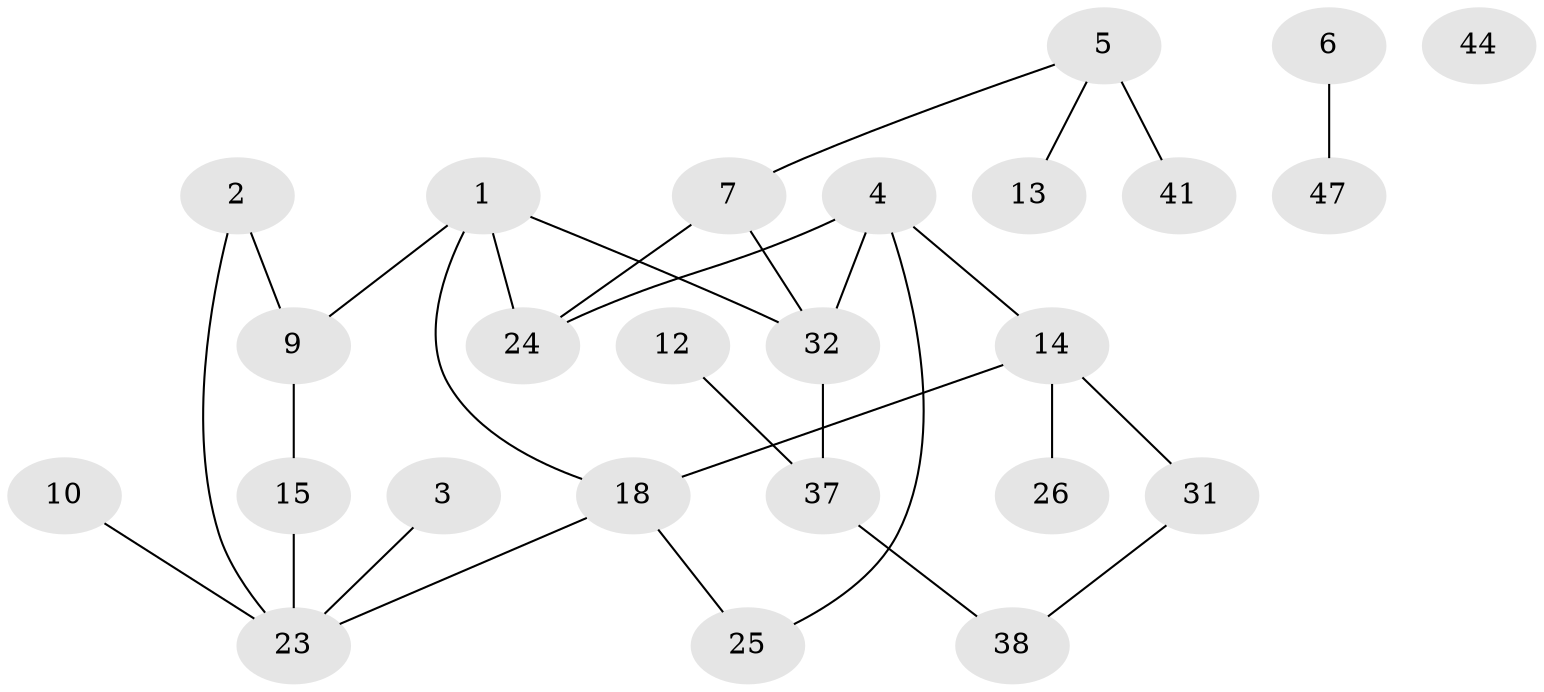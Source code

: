 // original degree distribution, {2: 0.34, 3: 0.22, 1: 0.28, 4: 0.1, 5: 0.02, 6: 0.02, 0: 0.02}
// Generated by graph-tools (version 1.1) at 2025/16/03/04/25 18:16:44]
// undirected, 25 vertices, 29 edges
graph export_dot {
graph [start="1"]
  node [color=gray90,style=filled];
  1 [super="+8"];
  2 [super="+21+43+11"];
  3;
  4 [super="+42"];
  5 [super="+48+30"];
  6 [super="+39"];
  7 [super="+17"];
  9 [super="+16"];
  10;
  12 [super="+50"];
  13 [super="+49"];
  14 [super="+20+40"];
  15 [super="+29"];
  18 [super="+19"];
  23 [super="+27+28"];
  24 [super="+35"];
  25 [super="+36"];
  26;
  31;
  32 [super="+45"];
  37;
  38 [super="+46"];
  41;
  44;
  47;
  1 -- 32;
  1 -- 24;
  1 -- 18;
  1 -- 9;
  2 -- 23;
  2 -- 9;
  3 -- 23;
  4 -- 32;
  4 -- 14;
  4 -- 24;
  4 -- 25;
  5 -- 41 [weight=2];
  5 -- 13;
  5 -- 7;
  6 -- 47;
  7 -- 24;
  7 -- 32;
  9 -- 15;
  10 -- 23;
  12 -- 37;
  14 -- 31;
  14 -- 18;
  14 -- 26;
  15 -- 23;
  18 -- 25;
  18 -- 23;
  31 -- 38;
  32 -- 37;
  37 -- 38;
}
